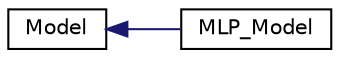 digraph "Graphical Class Hierarchy"
{
  edge [fontname="Helvetica",fontsize="10",labelfontname="Helvetica",labelfontsize="10"];
  node [fontname="Helvetica",fontsize="10",shape=record];
  rankdir="LR";
  Node1 [label="Model",height=0.2,width=0.4,color="black", fillcolor="white", style="filled",URL="$class_model.html"];
  Node1 -> Node2 [dir="back",color="midnightblue",fontsize="10",style="solid",fontname="Helvetica"];
  Node2 [label="MLP_Model",height=0.2,width=0.4,color="black", fillcolor="white", style="filled",URL="$class_m_l_p___model.html"];
}
